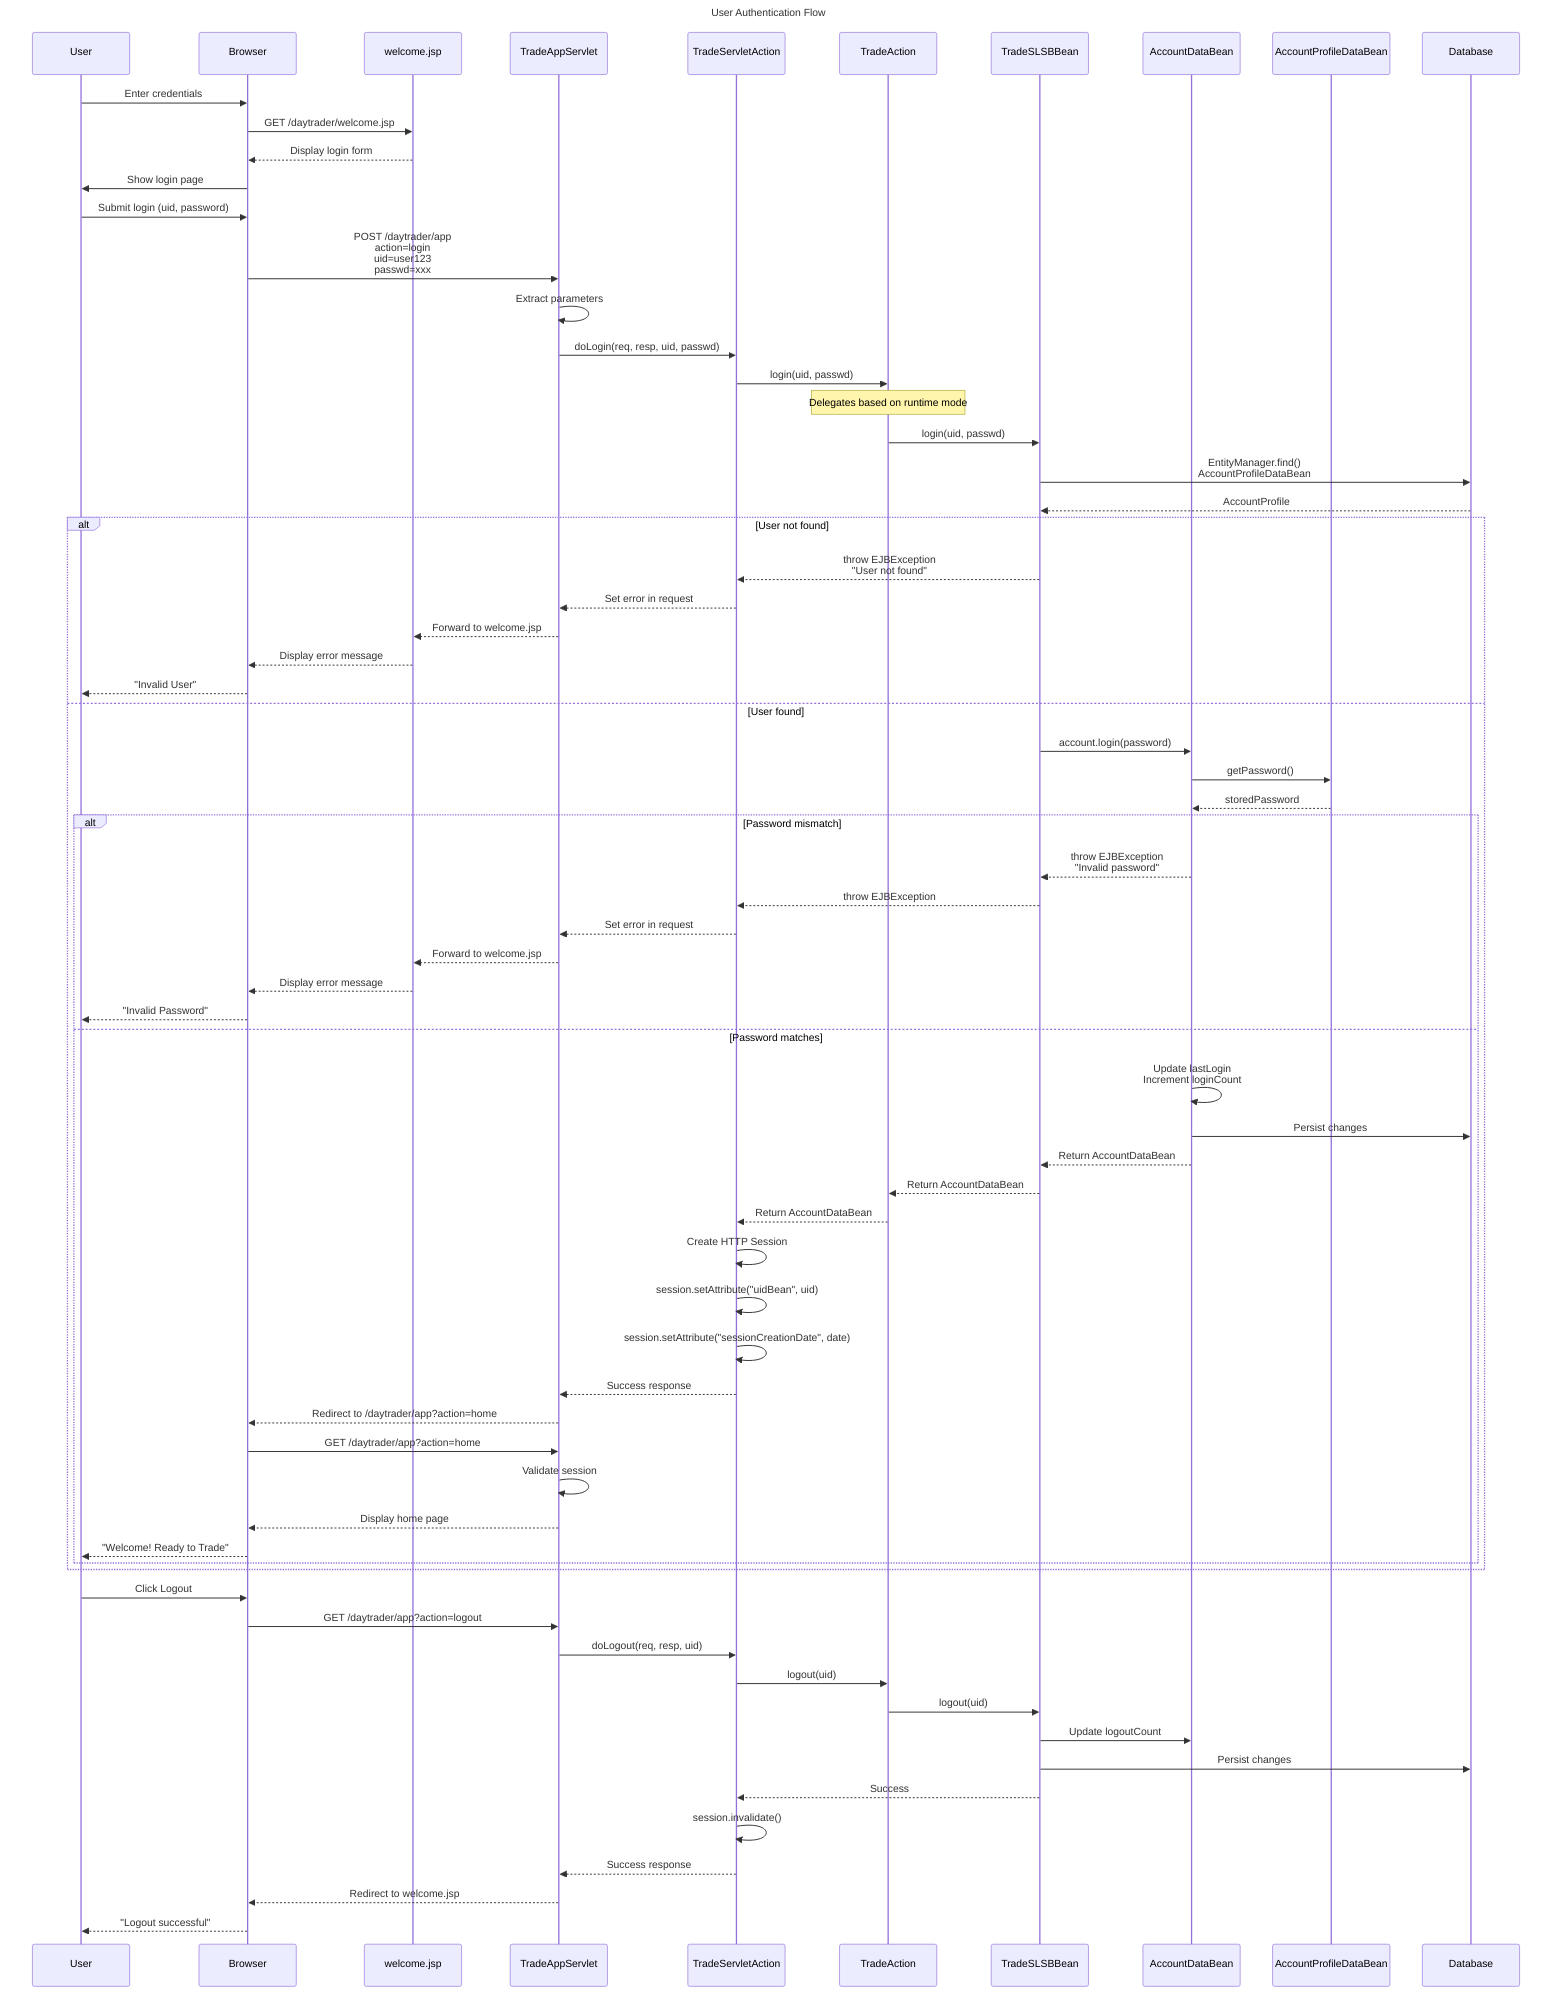 sequenceDiagram
    title User Authentication Flow
    
    participant User
    participant Browser
    participant JSP as welcome.jsp
    participant Servlet as TradeAppServlet
    participant Action as TradeServletAction
    participant TradeEJB as TradeAction
    participant SLSB as TradeSLSBBean
    participant Account as AccountDataBean
    participant Profile as AccountProfileDataBean
    participant DB as Database
    
    %% Login Request Flow
    User->>Browser: Enter credentials
    Browser->>JSP: GET /daytrader/welcome.jsp
    JSP-->>Browser: Display login form
    Browser->>User: Show login page
    
    User->>Browser: Submit login (uid, password)
    Browser->>Servlet: POST /daytrader/app<br/>action=login<br/>uid=user123<br/>passwd=xxx
    
    %% Authentication Processing
    Servlet->>Servlet: Extract parameters
    Servlet->>Action: doLogin(req, resp, uid, passwd)
    
    Action->>TradeEJB: login(uid, passwd)
    Note over TradeEJB: Delegates based on runtime mode
    
    TradeEJB->>SLSB: login(uid, passwd)
    SLSB->>DB: EntityManager.find()<br/>AccountProfileDataBean
    DB-->>SLSB: AccountProfile
    
    alt User not found
        SLSB-->>Action: throw EJBException<br/>"User not found"
        Action-->>Servlet: Set error in request
        Servlet-->>JSP: Forward to welcome.jsp
        JSP-->>Browser: Display error message
        Browser-->>User: "Invalid User"
    else User found
        SLSB->>Account: account.login(password)
        Account->>Profile: getPassword()
        Profile-->>Account: storedPassword
        
        alt Password mismatch
            Account-->>SLSB: throw EJBException<br/>"Invalid password"
            SLSB-->>Action: throw EJBException
            Action-->>Servlet: Set error in request
            Servlet-->>JSP: Forward to welcome.jsp
            JSP-->>Browser: Display error message
            Browser-->>User: "Invalid Password"
        else Password matches
            Account->>Account: Update lastLogin<br/>Increment loginCount
            Account->>DB: Persist changes
            Account-->>SLSB: Return AccountDataBean
            SLSB-->>TradeEJB: Return AccountDataBean
            TradeEJB-->>Action: Return AccountDataBean
            
            %% Session Creation
            Action->>Action: Create HTTP Session
            Action->>Action: session.setAttribute("uidBean", uid)
            Action->>Action: session.setAttribute("sessionCreationDate", date)
            
            Action-->>Servlet: Success response
            Servlet-->>Browser: Redirect to /daytrader/app?action=home
            Browser->>Servlet: GET /daytrader/app?action=home
            Servlet->>Servlet: Validate session
            Servlet-->>Browser: Display home page
            Browser-->>User: "Welcome! Ready to Trade"
        end
    end
    
    %% Logout Flow
    User->>Browser: Click Logout
    Browser->>Servlet: GET /daytrader/app?action=logout
    Servlet->>Action: doLogout(req, resp, uid)
    Action->>TradeEJB: logout(uid)
    TradeEJB->>SLSB: logout(uid)
    SLSB->>Account: Update logoutCount
    SLSB->>DB: Persist changes
    SLSB-->>Action: Success
    Action->>Action: session.invalidate()
    Action-->>Servlet: Success response
    Servlet-->>Browser: Redirect to welcome.jsp
    Browser-->>User: "Logout successful"